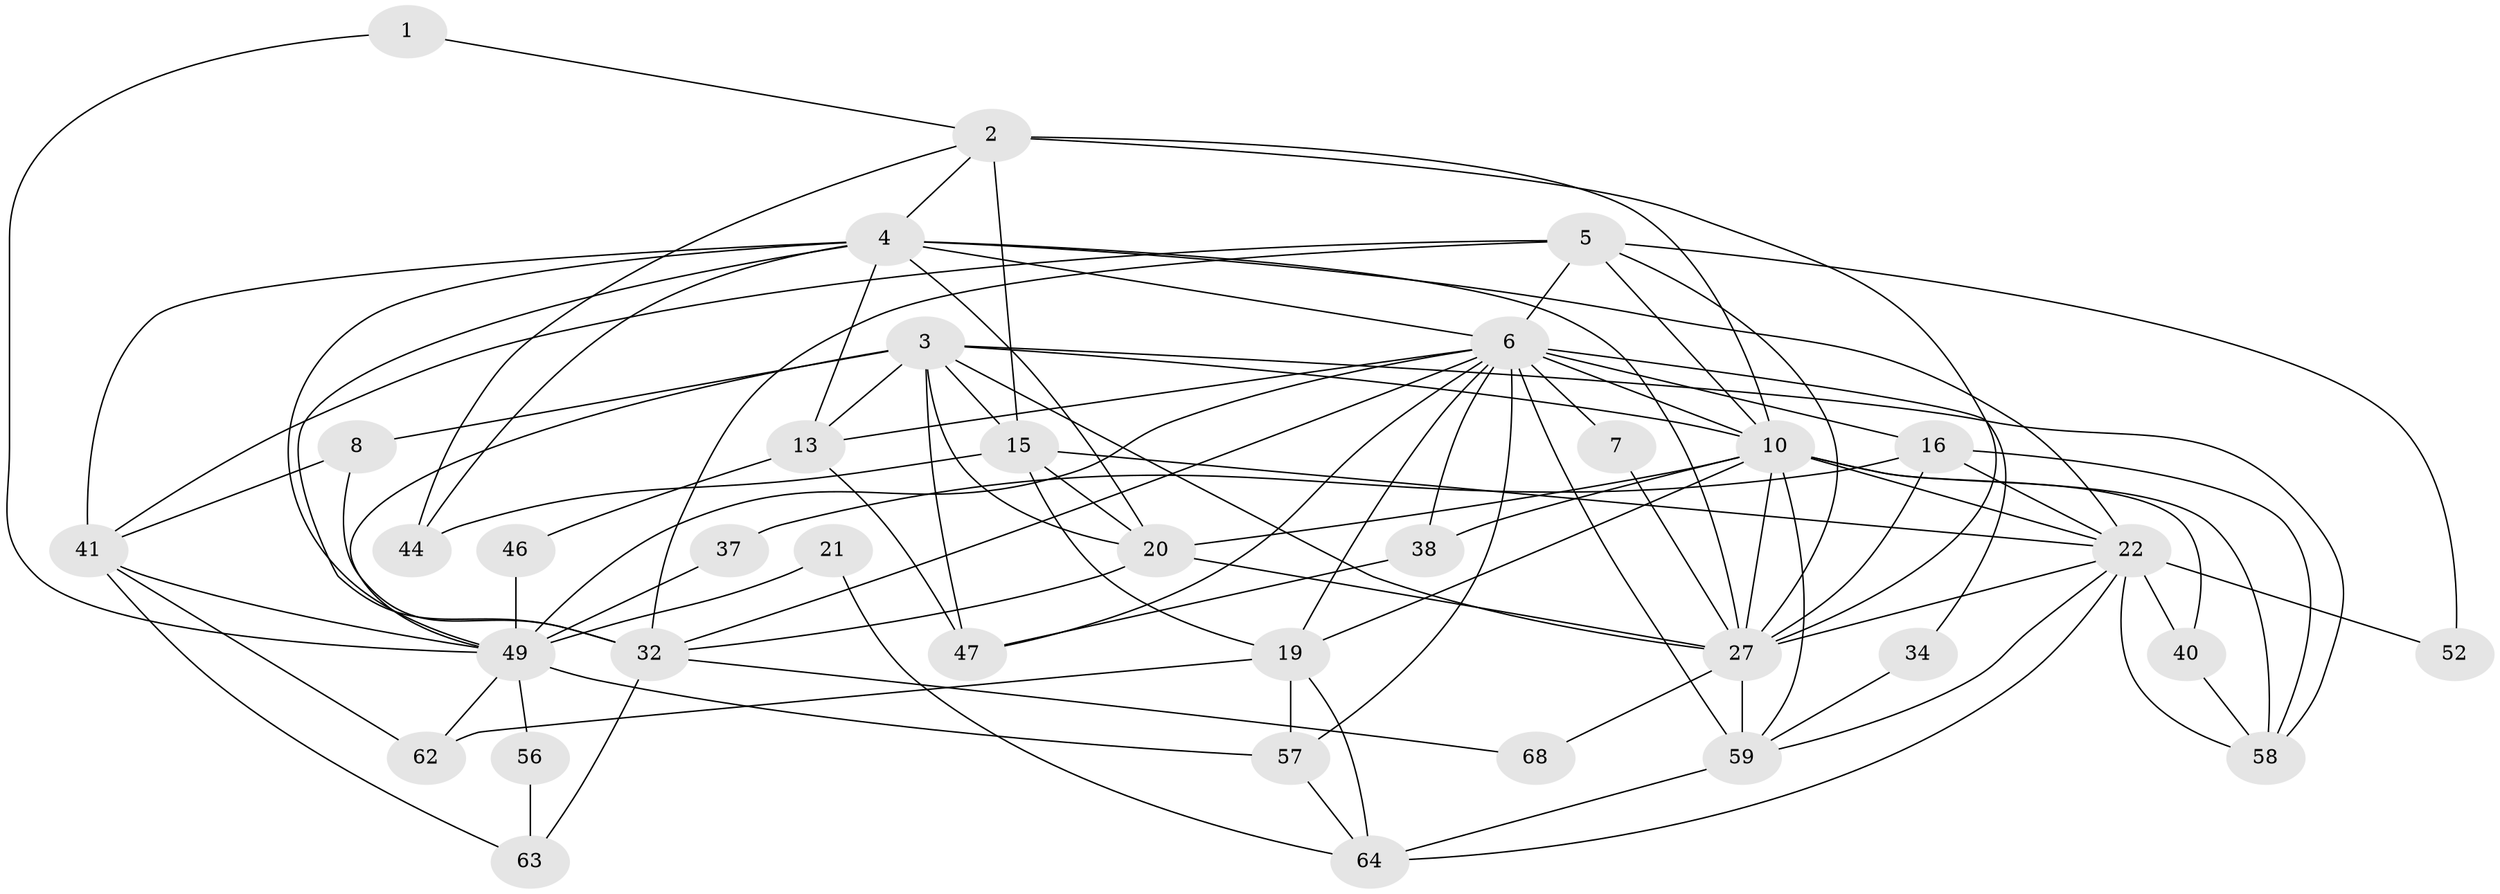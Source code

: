 // original degree distribution, {2: 0.1506849315068493, 4: 0.2191780821917808, 5: 0.1643835616438356, 3: 0.2876712328767123, 7: 0.0410958904109589, 6: 0.1232876712328767, 8: 0.0136986301369863}
// Generated by graph-tools (version 1.1) at 2025/18/03/04/25 18:18:55]
// undirected, 36 vertices, 95 edges
graph export_dot {
graph [start="1"]
  node [color=gray90,style=filled];
  1;
  2 [super="+35"];
  3 [super="+9+11"];
  4 [super="+14"];
  5 [super="+33"];
  6 [super="+55+17"];
  7;
  8;
  10 [super="+23+12"];
  13 [super="+73+18"];
  15 [super="+72+28"];
  16 [super="+39"];
  19 [super="+36"];
  20;
  21;
  22 [super="+30+61+42"];
  27 [super="+45+50"];
  32 [super="+43"];
  34;
  37;
  38;
  40;
  41;
  44;
  46;
  47;
  49 [super="+51"];
  52;
  56;
  57;
  58 [super="+67"];
  59 [super="+65"];
  62;
  63;
  64;
  68;
  1 -- 49;
  1 -- 2;
  2 -- 44;
  2 -- 4;
  2 -- 15;
  2 -- 10;
  2 -- 27;
  3 -- 8;
  3 -- 20;
  3 -- 27;
  3 -- 47 [weight=2];
  3 -- 49;
  3 -- 13;
  3 -- 10;
  3 -- 58;
  3 -- 15;
  4 -- 13;
  4 -- 32;
  4 -- 41;
  4 -- 44;
  4 -- 49;
  4 -- 20;
  4 -- 27;
  4 -- 6;
  4 -- 22;
  5 -- 52;
  5 -- 32;
  5 -- 27;
  5 -- 41;
  5 -- 10;
  5 -- 6;
  6 -- 47;
  6 -- 34;
  6 -- 49;
  6 -- 10 [weight=3];
  6 -- 32;
  6 -- 7;
  6 -- 38;
  6 -- 13 [weight=2];
  6 -- 16;
  6 -- 57;
  6 -- 59 [weight=2];
  6 -- 19;
  7 -- 27;
  8 -- 41;
  8 -- 32;
  10 -- 38 [weight=2];
  10 -- 20;
  10 -- 22 [weight=2];
  10 -- 59;
  10 -- 58;
  10 -- 40;
  10 -- 27;
  10 -- 19;
  13 -- 47 [weight=2];
  13 -- 46;
  15 -- 20;
  15 -- 19;
  15 -- 44;
  15 -- 22;
  16 -- 27;
  16 -- 58;
  16 -- 37 [weight=2];
  16 -- 22;
  19 -- 64;
  19 -- 57;
  19 -- 62;
  20 -- 32;
  20 -- 27;
  21 -- 64;
  21 -- 49;
  22 -- 52 [weight=2];
  22 -- 64;
  22 -- 27;
  22 -- 40;
  22 -- 58;
  22 -- 59;
  27 -- 59;
  27 -- 68;
  32 -- 68;
  32 -- 63;
  34 -- 59;
  37 -- 49;
  38 -- 47;
  40 -- 58;
  41 -- 49;
  41 -- 62;
  41 -- 63;
  46 -- 49;
  49 -- 56;
  49 -- 62;
  49 -- 57;
  56 -- 63;
  57 -- 64;
  59 -- 64;
}
